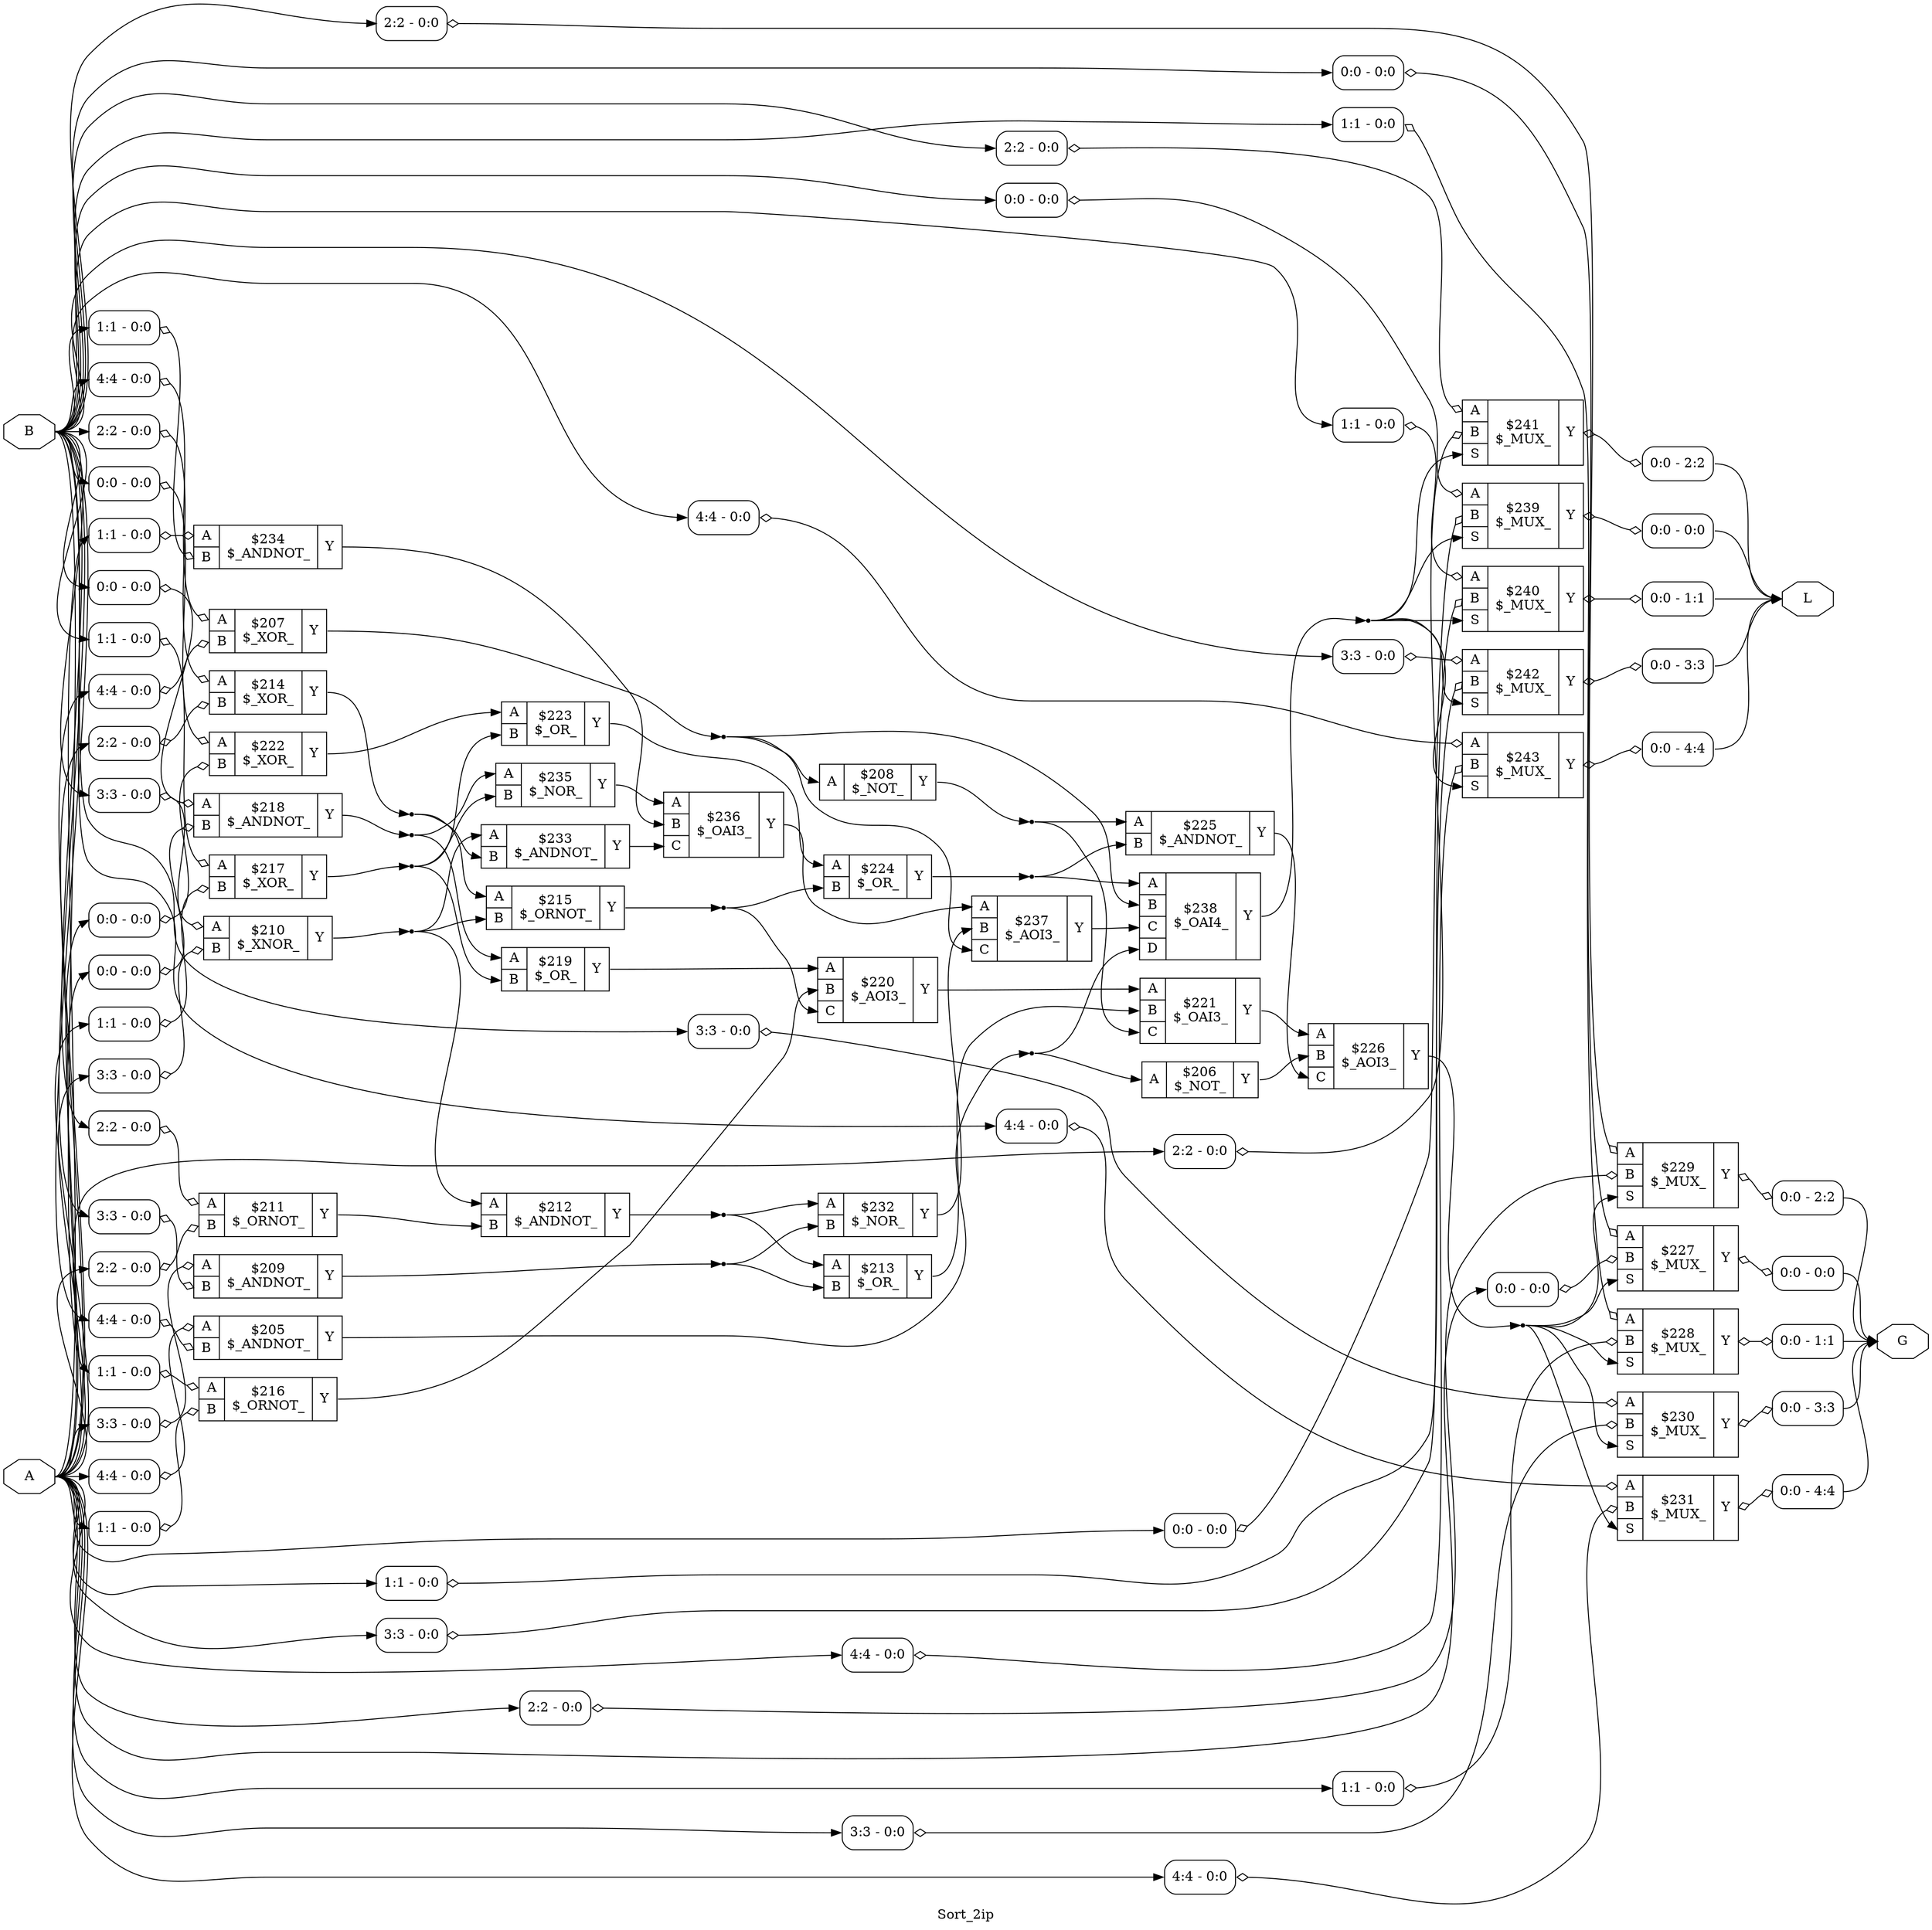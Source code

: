 digraph "Sort_2ip" {
label="Sort_2ip";
rankdir="LR";
remincross=true;
n30 [ shape=octagon, label="A", color="black", fontcolor="black" ];
n31 [ shape=octagon, label="B", color="black", fontcolor="black" ];
n32 [ shape=octagon, label="G", color="black", fontcolor="black" ];
n33 [ shape=octagon, label="L", color="black", fontcolor="black" ];
c35 [ shape=record, label="{{<p30> A|<p31> B}|$205\n$_ANDNOT_|{<p34> Y}}" ];
x0 [ shape=record, style=rounded, label="<s0> 4:4 - 0:0 " ];
x0:e -> c35:p30:w [arrowhead=odiamond, arrowtail=odiamond, dir=both, color="black", label=""];
x1 [ shape=record, style=rounded, label="<s0> 4:4 - 0:0 " ];
x1:e -> c35:p31:w [arrowhead=odiamond, arrowtail=odiamond, dir=both, color="black", label=""];
c36 [ shape=record, label="{{<p30> A}|$206\n$_NOT_|{<p34> Y}}" ];
c37 [ shape=record, label="{{<p30> A|<p31> B}|$207\n$_XOR_|{<p34> Y}}" ];
x2 [ shape=record, style=rounded, label="<s0> 4:4 - 0:0 " ];
x2:e -> c37:p30:w [arrowhead=odiamond, arrowtail=odiamond, dir=both, color="black", label=""];
x3 [ shape=record, style=rounded, label="<s0> 4:4 - 0:0 " ];
x3:e -> c37:p31:w [arrowhead=odiamond, arrowtail=odiamond, dir=both, color="black", label=""];
c38 [ shape=record, label="{{<p30> A}|$208\n$_NOT_|{<p34> Y}}" ];
c39 [ shape=record, label="{{<p30> A|<p31> B}|$209\n$_ANDNOT_|{<p34> Y}}" ];
x4 [ shape=record, style=rounded, label="<s0> 3:3 - 0:0 " ];
x4:e -> c39:p30:w [arrowhead=odiamond, arrowtail=odiamond, dir=both, color="black", label=""];
x5 [ shape=record, style=rounded, label="<s0> 3:3 - 0:0 " ];
x5:e -> c39:p31:w [arrowhead=odiamond, arrowtail=odiamond, dir=both, color="black", label=""];
c40 [ shape=record, label="{{<p30> A|<p31> B}|$210\n$_XNOR_|{<p34> Y}}" ];
x6 [ shape=record, style=rounded, label="<s0> 3:3 - 0:0 " ];
x6:e -> c40:p30:w [arrowhead=odiamond, arrowtail=odiamond, dir=both, color="black", label=""];
x7 [ shape=record, style=rounded, label="<s0> 3:3 - 0:0 " ];
x7:e -> c40:p31:w [arrowhead=odiamond, arrowtail=odiamond, dir=both, color="black", label=""];
c41 [ shape=record, label="{{<p30> A|<p31> B}|$211\n$_ORNOT_|{<p34> Y}}" ];
x8 [ shape=record, style=rounded, label="<s0> 2:2 - 0:0 " ];
x8:e -> c41:p30:w [arrowhead=odiamond, arrowtail=odiamond, dir=both, color="black", label=""];
x9 [ shape=record, style=rounded, label="<s0> 2:2 - 0:0 " ];
x9:e -> c41:p31:w [arrowhead=odiamond, arrowtail=odiamond, dir=both, color="black", label=""];
c42 [ shape=record, label="{{<p30> A|<p31> B}|$212\n$_ANDNOT_|{<p34> Y}}" ];
c43 [ shape=record, label="{{<p30> A|<p31> B}|$213\n$_OR_|{<p34> Y}}" ];
c44 [ shape=record, label="{{<p30> A|<p31> B}|$214\n$_XOR_|{<p34> Y}}" ];
x10 [ shape=record, style=rounded, label="<s0> 2:2 - 0:0 " ];
x10:e -> c44:p30:w [arrowhead=odiamond, arrowtail=odiamond, dir=both, color="black", label=""];
x11 [ shape=record, style=rounded, label="<s0> 2:2 - 0:0 " ];
x11:e -> c44:p31:w [arrowhead=odiamond, arrowtail=odiamond, dir=both, color="black", label=""];
c45 [ shape=record, label="{{<p30> A|<p31> B}|$215\n$_ORNOT_|{<p34> Y}}" ];
c46 [ shape=record, label="{{<p30> A|<p31> B}|$216\n$_ORNOT_|{<p34> Y}}" ];
x12 [ shape=record, style=rounded, label="<s0> 1:1 - 0:0 " ];
x12:e -> c46:p30:w [arrowhead=odiamond, arrowtail=odiamond, dir=both, color="black", label=""];
x13 [ shape=record, style=rounded, label="<s0> 1:1 - 0:0 " ];
x13:e -> c46:p31:w [arrowhead=odiamond, arrowtail=odiamond, dir=both, color="black", label=""];
c47 [ shape=record, label="{{<p30> A|<p31> B}|$217\n$_XOR_|{<p34> Y}}" ];
x14 [ shape=record, style=rounded, label="<s0> 1:1 - 0:0 " ];
x14:e -> c47:p30:w [arrowhead=odiamond, arrowtail=odiamond, dir=both, color="black", label=""];
x15 [ shape=record, style=rounded, label="<s0> 1:1 - 0:0 " ];
x15:e -> c47:p31:w [arrowhead=odiamond, arrowtail=odiamond, dir=both, color="black", label=""];
c48 [ shape=record, label="{{<p30> A|<p31> B}|$218\n$_ANDNOT_|{<p34> Y}}" ];
x16 [ shape=record, style=rounded, label="<s0> 0:0 - 0:0 " ];
x16:e -> c48:p30:w [arrowhead=odiamond, arrowtail=odiamond, dir=both, color="black", label=""];
x17 [ shape=record, style=rounded, label="<s0> 0:0 - 0:0 " ];
x17:e -> c48:p31:w [arrowhead=odiamond, arrowtail=odiamond, dir=both, color="black", label=""];
c49 [ shape=record, label="{{<p30> A|<p31> B}|$219\n$_OR_|{<p34> Y}}" ];
c51 [ shape=record, label="{{<p30> A|<p31> B|<p50> C}|$220\n$_AOI3_|{<p34> Y}}" ];
c52 [ shape=record, label="{{<p30> A|<p31> B|<p50> C}|$221\n$_OAI3_|{<p34> Y}}" ];
c53 [ shape=record, label="{{<p30> A|<p31> B}|$222\n$_XOR_|{<p34> Y}}" ];
x18 [ shape=record, style=rounded, label="<s0> 0:0 - 0:0 " ];
x18:e -> c53:p30:w [arrowhead=odiamond, arrowtail=odiamond, dir=both, color="black", label=""];
x19 [ shape=record, style=rounded, label="<s0> 0:0 - 0:0 " ];
x19:e -> c53:p31:w [arrowhead=odiamond, arrowtail=odiamond, dir=both, color="black", label=""];
c54 [ shape=record, label="{{<p30> A|<p31> B}|$223\n$_OR_|{<p34> Y}}" ];
c55 [ shape=record, label="{{<p30> A|<p31> B}|$224\n$_OR_|{<p34> Y}}" ];
c56 [ shape=record, label="{{<p30> A|<p31> B}|$225\n$_ANDNOT_|{<p34> Y}}" ];
c57 [ shape=record, label="{{<p30> A|<p31> B|<p50> C}|$226\n$_AOI3_|{<p34> Y}}" ];
c59 [ shape=record, label="{{<p30> A|<p31> B|<p58> S}|$227\n$_MUX_|{<p34> Y}}" ];
x20 [ shape=record, style=rounded, label="<s0> 0:0 - 0:0 " ];
x20:e -> c59:p30:w [arrowhead=odiamond, arrowtail=odiamond, dir=both, color="black", label=""];
x21 [ shape=record, style=rounded, label="<s0> 0:0 - 0:0 " ];
x21:e -> c59:p31:w [arrowhead=odiamond, arrowtail=odiamond, dir=both, color="black", label=""];
x22 [ shape=record, style=rounded, label="<s0> 0:0 - 0:0 " ];
c59:p34:e -> x22:w [arrowhead=odiamond, arrowtail=odiamond, dir=both, color="black", label=""];
c60 [ shape=record, label="{{<p30> A|<p31> B|<p58> S}|$228\n$_MUX_|{<p34> Y}}" ];
x23 [ shape=record, style=rounded, label="<s0> 1:1 - 0:0 " ];
x23:e -> c60:p30:w [arrowhead=odiamond, arrowtail=odiamond, dir=both, color="black", label=""];
x24 [ shape=record, style=rounded, label="<s0> 1:1 - 0:0 " ];
x24:e -> c60:p31:w [arrowhead=odiamond, arrowtail=odiamond, dir=both, color="black", label=""];
x25 [ shape=record, style=rounded, label="<s0> 0:0 - 1:1 " ];
c60:p34:e -> x25:w [arrowhead=odiamond, arrowtail=odiamond, dir=both, color="black", label=""];
c61 [ shape=record, label="{{<p30> A|<p31> B|<p58> S}|$229\n$_MUX_|{<p34> Y}}" ];
x26 [ shape=record, style=rounded, label="<s0> 2:2 - 0:0 " ];
x26:e -> c61:p30:w [arrowhead=odiamond, arrowtail=odiamond, dir=both, color="black", label=""];
x27 [ shape=record, style=rounded, label="<s0> 2:2 - 0:0 " ];
x27:e -> c61:p31:w [arrowhead=odiamond, arrowtail=odiamond, dir=both, color="black", label=""];
x28 [ shape=record, style=rounded, label="<s0> 0:0 - 2:2 " ];
c61:p34:e -> x28:w [arrowhead=odiamond, arrowtail=odiamond, dir=both, color="black", label=""];
c62 [ shape=record, label="{{<p30> A|<p31> B|<p58> S}|$230\n$_MUX_|{<p34> Y}}" ];
x29 [ shape=record, style=rounded, label="<s0> 3:3 - 0:0 " ];
x29:e -> c62:p30:w [arrowhead=odiamond, arrowtail=odiamond, dir=both, color="black", label=""];
x30 [ shape=record, style=rounded, label="<s0> 3:3 - 0:0 " ];
x30:e -> c62:p31:w [arrowhead=odiamond, arrowtail=odiamond, dir=both, color="black", label=""];
x31 [ shape=record, style=rounded, label="<s0> 0:0 - 3:3 " ];
c62:p34:e -> x31:w [arrowhead=odiamond, arrowtail=odiamond, dir=both, color="black", label=""];
c63 [ shape=record, label="{{<p30> A|<p31> B|<p58> S}|$231\n$_MUX_|{<p34> Y}}" ];
x32 [ shape=record, style=rounded, label="<s0> 4:4 - 0:0 " ];
x32:e -> c63:p30:w [arrowhead=odiamond, arrowtail=odiamond, dir=both, color="black", label=""];
x33 [ shape=record, style=rounded, label="<s0> 4:4 - 0:0 " ];
x33:e -> c63:p31:w [arrowhead=odiamond, arrowtail=odiamond, dir=both, color="black", label=""];
x34 [ shape=record, style=rounded, label="<s0> 0:0 - 4:4 " ];
c63:p34:e -> x34:w [arrowhead=odiamond, arrowtail=odiamond, dir=both, color="black", label=""];
c64 [ shape=record, label="{{<p30> A|<p31> B}|$232\n$_NOR_|{<p34> Y}}" ];
c65 [ shape=record, label="{{<p30> A|<p31> B}|$233\n$_ANDNOT_|{<p34> Y}}" ];
c66 [ shape=record, label="{{<p30> A|<p31> B}|$234\n$_ANDNOT_|{<p34> Y}}" ];
x35 [ shape=record, style=rounded, label="<s0> 1:1 - 0:0 " ];
x35:e -> c66:p30:w [arrowhead=odiamond, arrowtail=odiamond, dir=both, color="black", label=""];
x36 [ shape=record, style=rounded, label="<s0> 1:1 - 0:0 " ];
x36:e -> c66:p31:w [arrowhead=odiamond, arrowtail=odiamond, dir=both, color="black", label=""];
c67 [ shape=record, label="{{<p30> A|<p31> B}|$235\n$_NOR_|{<p34> Y}}" ];
c68 [ shape=record, label="{{<p30> A|<p31> B|<p50> C}|$236\n$_OAI3_|{<p34> Y}}" ];
c69 [ shape=record, label="{{<p30> A|<p31> B|<p50> C}|$237\n$_AOI3_|{<p34> Y}}" ];
c71 [ shape=record, label="{{<p30> A|<p31> B|<p50> C|<p70> D}|$238\n$_OAI4_|{<p34> Y}}" ];
c72 [ shape=record, label="{{<p30> A|<p31> B|<p58> S}|$239\n$_MUX_|{<p34> Y}}" ];
x37 [ shape=record, style=rounded, label="<s0> 0:0 - 0:0 " ];
x37:e -> c72:p30:w [arrowhead=odiamond, arrowtail=odiamond, dir=both, color="black", label=""];
x38 [ shape=record, style=rounded, label="<s0> 0:0 - 0:0 " ];
x38:e -> c72:p31:w [arrowhead=odiamond, arrowtail=odiamond, dir=both, color="black", label=""];
x39 [ shape=record, style=rounded, label="<s0> 0:0 - 0:0 " ];
c72:p34:e -> x39:w [arrowhead=odiamond, arrowtail=odiamond, dir=both, color="black", label=""];
c73 [ shape=record, label="{{<p30> A|<p31> B|<p58> S}|$240\n$_MUX_|{<p34> Y}}" ];
x40 [ shape=record, style=rounded, label="<s0> 1:1 - 0:0 " ];
x40:e -> c73:p30:w [arrowhead=odiamond, arrowtail=odiamond, dir=both, color="black", label=""];
x41 [ shape=record, style=rounded, label="<s0> 1:1 - 0:0 " ];
x41:e -> c73:p31:w [arrowhead=odiamond, arrowtail=odiamond, dir=both, color="black", label=""];
x42 [ shape=record, style=rounded, label="<s0> 0:0 - 1:1 " ];
c73:p34:e -> x42:w [arrowhead=odiamond, arrowtail=odiamond, dir=both, color="black", label=""];
c74 [ shape=record, label="{{<p30> A|<p31> B|<p58> S}|$241\n$_MUX_|{<p34> Y}}" ];
x43 [ shape=record, style=rounded, label="<s0> 2:2 - 0:0 " ];
x43:e -> c74:p30:w [arrowhead=odiamond, arrowtail=odiamond, dir=both, color="black", label=""];
x44 [ shape=record, style=rounded, label="<s0> 2:2 - 0:0 " ];
x44:e -> c74:p31:w [arrowhead=odiamond, arrowtail=odiamond, dir=both, color="black", label=""];
x45 [ shape=record, style=rounded, label="<s0> 0:0 - 2:2 " ];
c74:p34:e -> x45:w [arrowhead=odiamond, arrowtail=odiamond, dir=both, color="black", label=""];
c75 [ shape=record, label="{{<p30> A|<p31> B|<p58> S}|$242\n$_MUX_|{<p34> Y}}" ];
x46 [ shape=record, style=rounded, label="<s0> 3:3 - 0:0 " ];
x46:e -> c75:p30:w [arrowhead=odiamond, arrowtail=odiamond, dir=both, color="black", label=""];
x47 [ shape=record, style=rounded, label="<s0> 3:3 - 0:0 " ];
x47:e -> c75:p31:w [arrowhead=odiamond, arrowtail=odiamond, dir=both, color="black", label=""];
x48 [ shape=record, style=rounded, label="<s0> 0:0 - 3:3 " ];
c75:p34:e -> x48:w [arrowhead=odiamond, arrowtail=odiamond, dir=both, color="black", label=""];
c76 [ shape=record, label="{{<p30> A|<p31> B|<p58> S}|$243\n$_MUX_|{<p34> Y}}" ];
x49 [ shape=record, style=rounded, label="<s0> 4:4 - 0:0 " ];
x49:e -> c76:p30:w [arrowhead=odiamond, arrowtail=odiamond, dir=both, color="black", label=""];
x50 [ shape=record, style=rounded, label="<s0> 4:4 - 0:0 " ];
x50:e -> c76:p31:w [arrowhead=odiamond, arrowtail=odiamond, dir=both, color="black", label=""];
x51 [ shape=record, style=rounded, label="<s0> 0:0 - 4:4 " ];
c76:p34:e -> x51:w [arrowhead=odiamond, arrowtail=odiamond, dir=both, color="black", label=""];
n1 [ shape=point ];
c35:p34:e -> n1:w [color="black", label=""];
n1:e -> c36:p30:w [color="black", label=""];
n1:e -> c71:p70:w [color="black", label=""];
n10 [ shape=point ];
c44:p34:e -> n10:w [color="black", label=""];
n10:e -> c45:p30:w [color="black", label=""];
n10:e -> c65:p31:w [color="black", label=""];
n11 [ shape=point ];
c45:p34:e -> n11:w [color="black", label=""];
n11:e -> c51:p50:w [color="black", label=""];
n11:e -> c55:p31:w [color="black", label=""];
c46:p34:e -> c51:p31:w [color="black", label=""];
n13 [ shape=point ];
c47:p34:e -> n13:w [color="black", label=""];
n13:e -> c49:p31:w [color="black", label=""];
n13:e -> c54:p31:w [color="black", label=""];
n13:e -> c67:p31:w [color="black", label=""];
n14 [ shape=point ];
c48:p34:e -> n14:w [color="black", label=""];
n14:e -> c49:p30:w [color="black", label=""];
n14:e -> c67:p30:w [color="black", label=""];
c49:p34:e -> c51:p30:w [color="black", label=""];
c51:p34:e -> c52:p30:w [color="black", label=""];
c52:p34:e -> c57:p30:w [color="black", label=""];
c53:p34:e -> c54:p30:w [color="black", label=""];
c54:p34:e -> c55:p30:w [color="black", label=""];
c36:p34:e -> c57:p31:w [color="black", label=""];
n20 [ shape=point ];
c55:p34:e -> n20:w [color="black", label=""];
n20:e -> c56:p31:w [color="black", label=""];
n20:e -> c71:p30:w [color="black", label=""];
c56:p34:e -> c57:p50:w [color="black", label=""];
n22 [ shape=point ];
c57:p34:e -> n22:w [color="black", label=""];
n22:e -> c59:p58:w [color="black", label=""];
n22:e -> c60:p58:w [color="black", label=""];
n22:e -> c61:p58:w [color="black", label=""];
n22:e -> c62:p58:w [color="black", label=""];
n22:e -> c63:p58:w [color="black", label=""];
c64:p34:e -> c69:p31:w [color="black", label=""];
c65:p34:e -> c68:p50:w [color="black", label=""];
c66:p34:e -> c68:p31:w [color="black", label=""];
c67:p34:e -> c68:p30:w [color="black", label=""];
c68:p34:e -> c69:p30:w [color="black", label=""];
c69:p34:e -> c71:p50:w [color="black", label=""];
n29 [ shape=point ];
c71:p34:e -> n29:w [color="black", label=""];
n29:e -> c72:p58:w [color="black", label=""];
n29:e -> c73:p58:w [color="black", label=""];
n29:e -> c74:p58:w [color="black", label=""];
n29:e -> c75:p58:w [color="black", label=""];
n29:e -> c76:p58:w [color="black", label=""];
n3 [ shape=point ];
c37:p34:e -> n3:w [color="black", label=""];
n3:e -> c38:p30:w [color="black", label=""];
n3:e -> c69:p50:w [color="black", label=""];
n3:e -> c71:p31:w [color="black", label=""];
n30:e -> x0:s0:w [color="black", label=""];
n30:e -> x11:s0:w [color="black", label=""];
n30:e -> x13:s0:w [color="black", label=""];
n30:e -> x15:s0:w [color="black", label=""];
n30:e -> x17:s0:w [color="black", label=""];
n30:e -> x19:s0:w [color="black", label=""];
n30:e -> x21:s0:w [color="black", label=""];
n30:e -> x24:s0:w [color="black", label=""];
n30:e -> x27:s0:w [color="black", label=""];
n30:e -> x30:s0:w [color="black", label=""];
n30:e -> x33:s0:w [color="black", label=""];
n30:e -> x35:s0:w [color="black", label=""];
n30:e -> x38:s0:w [color="black", label=""];
n30:e -> x3:s0:w [color="black", label=""];
n30:e -> x41:s0:w [color="black", label=""];
n30:e -> x44:s0:w [color="black", label=""];
n30:e -> x47:s0:w [color="black", label=""];
n30:e -> x4:s0:w [color="black", label=""];
n30:e -> x50:s0:w [color="black", label=""];
n30:e -> x7:s0:w [color="black", label=""];
n30:e -> x9:s0:w [color="black", label=""];
n31:e -> x10:s0:w [color="black", label=""];
n31:e -> x12:s0:w [color="black", label=""];
n31:e -> x14:s0:w [color="black", label=""];
n31:e -> x16:s0:w [color="black", label=""];
n31:e -> x18:s0:w [color="black", label=""];
n31:e -> x1:s0:w [color="black", label=""];
n31:e -> x20:s0:w [color="black", label=""];
n31:e -> x23:s0:w [color="black", label=""];
n31:e -> x26:s0:w [color="black", label=""];
n31:e -> x29:s0:w [color="black", label=""];
n31:e -> x2:s0:w [color="black", label=""];
n31:e -> x32:s0:w [color="black", label=""];
n31:e -> x36:s0:w [color="black", label=""];
n31:e -> x37:s0:w [color="black", label=""];
n31:e -> x40:s0:w [color="black", label=""];
n31:e -> x43:s0:w [color="black", label=""];
n31:e -> x46:s0:w [color="black", label=""];
n31:e -> x49:s0:w [color="black", label=""];
n31:e -> x5:s0:w [color="black", label=""];
n31:e -> x6:s0:w [color="black", label=""];
n31:e -> x8:s0:w [color="black", label=""];
x22:s0:e -> n32:w [color="black", label=""];
x25:s0:e -> n32:w [color="black", label=""];
x28:s0:e -> n32:w [color="black", label=""];
x31:s0:e -> n32:w [color="black", label=""];
x34:s0:e -> n32:w [color="black", label=""];
x39:s0:e -> n33:w [color="black", label=""];
x42:s0:e -> n33:w [color="black", label=""];
x45:s0:e -> n33:w [color="black", label=""];
x48:s0:e -> n33:w [color="black", label=""];
x51:s0:e -> n33:w [color="black", label=""];
n4 [ shape=point ];
c38:p34:e -> n4:w [color="black", label=""];
n4:e -> c52:p50:w [color="black", label=""];
n4:e -> c56:p30:w [color="black", label=""];
n5 [ shape=point ];
c39:p34:e -> n5:w [color="black", label=""];
n5:e -> c43:p31:w [color="black", label=""];
n5:e -> c64:p31:w [color="black", label=""];
n6 [ shape=point ];
c40:p34:e -> n6:w [color="black", label=""];
n6:e -> c42:p30:w [color="black", label=""];
n6:e -> c45:p31:w [color="black", label=""];
n6:e -> c65:p30:w [color="black", label=""];
c41:p34:e -> c42:p31:w [color="black", label=""];
n8 [ shape=point ];
c42:p34:e -> n8:w [color="black", label=""];
n8:e -> c43:p30:w [color="black", label=""];
n8:e -> c64:p30:w [color="black", label=""];
c43:p34:e -> c52:p31:w [color="black", label=""];
}
